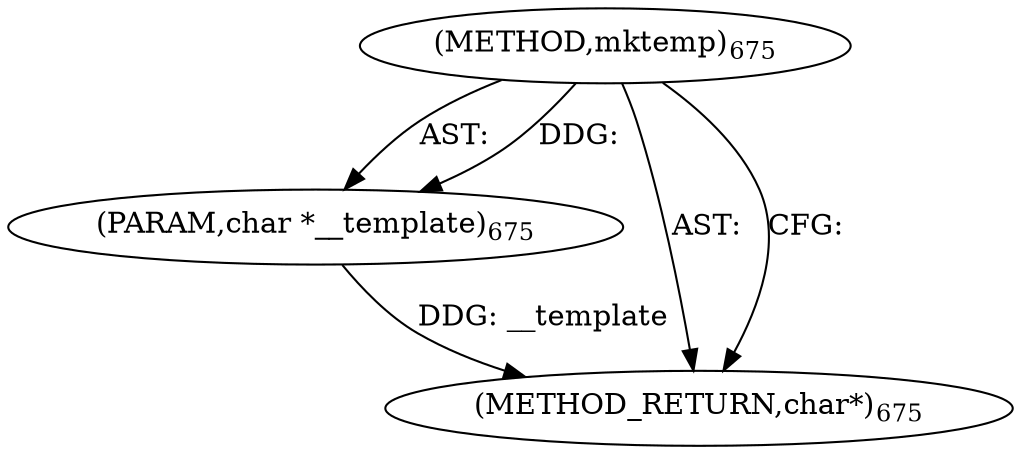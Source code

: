 digraph "mktemp" {  
"21822" [label = <(METHOD,mktemp)<SUB>675</SUB>> ]
"21823" [label = <(PARAM,char *__template)<SUB>675</SUB>> ]
"21824" [label = <(METHOD_RETURN,char*)<SUB>675</SUB>> ]
  "21822" -> "21823"  [ label = "AST: "] 
  "21822" -> "21824"  [ label = "AST: "] 
  "21822" -> "21824"  [ label = "CFG: "] 
  "21823" -> "21824"  [ label = "DDG: __template"] 
  "21822" -> "21823"  [ label = "DDG: "] 
}
